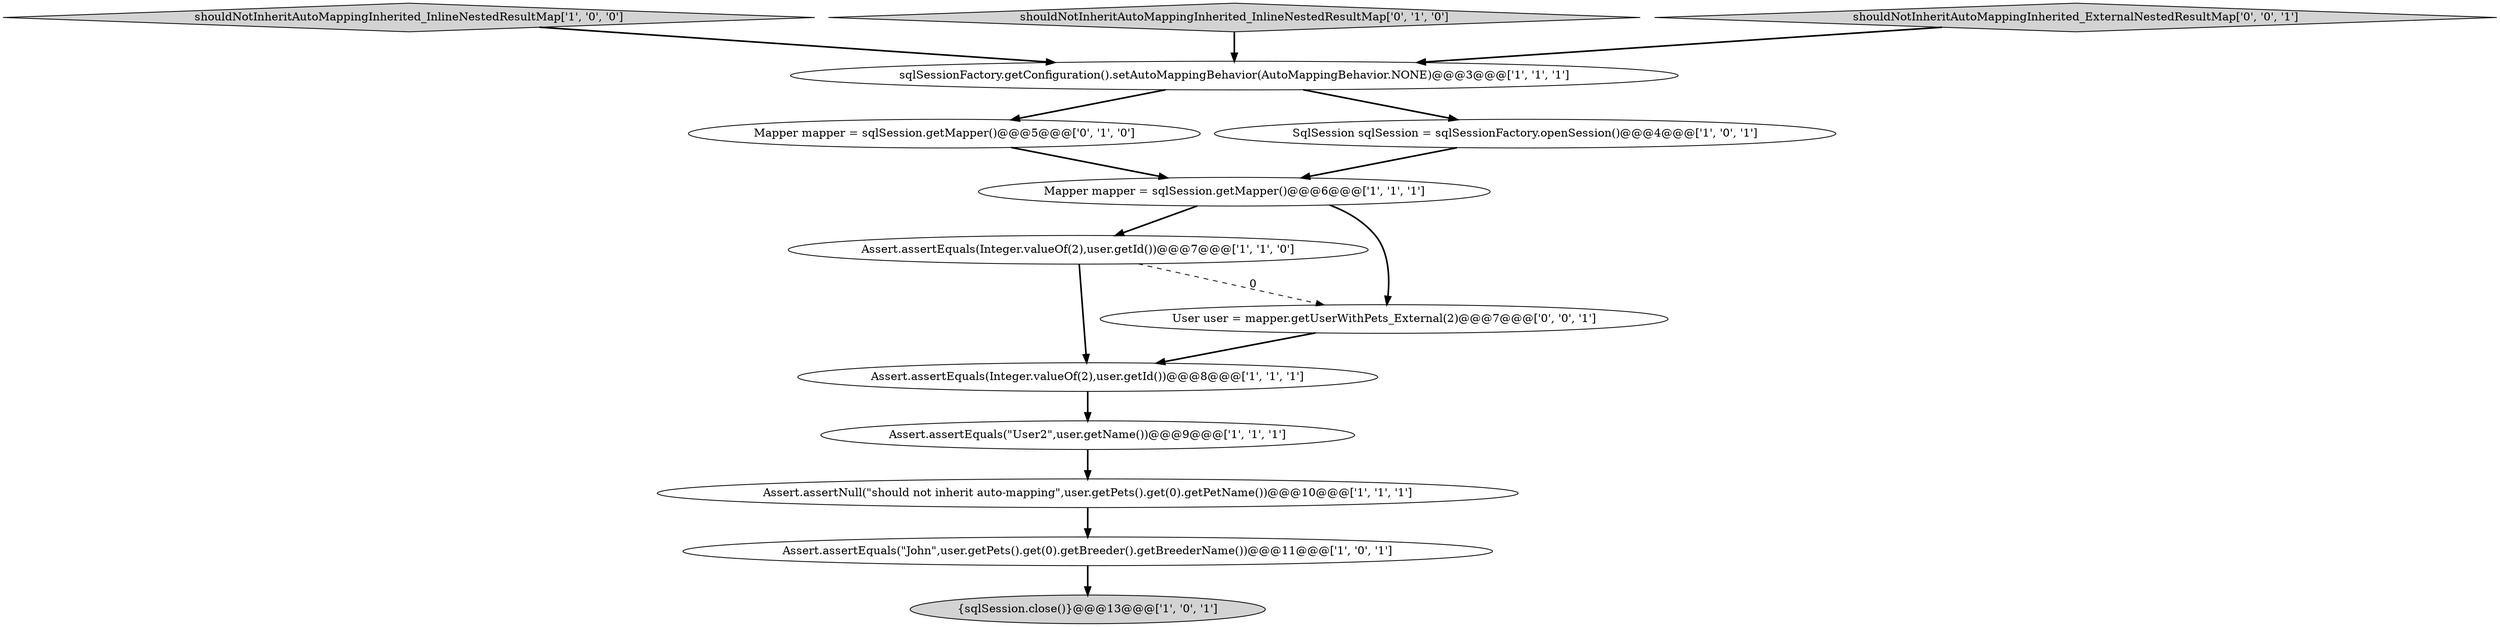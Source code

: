 digraph {
6 [style = filled, label = "sqlSessionFactory.getConfiguration().setAutoMappingBehavior(AutoMappingBehavior.NONE)@@@3@@@['1', '1', '1']", fillcolor = white, shape = ellipse image = "AAA0AAABBB1BBB"];
11 [style = filled, label = "Mapper mapper = sqlSession.getMapper()@@@5@@@['0', '1', '0']", fillcolor = white, shape = ellipse image = "AAA0AAABBB2BBB"];
4 [style = filled, label = "Assert.assertEquals(Integer.valueOf(2),user.getId())@@@7@@@['1', '1', '0']", fillcolor = white, shape = ellipse image = "AAA0AAABBB1BBB"];
5 [style = filled, label = "shouldNotInheritAutoMappingInherited_InlineNestedResultMap['1', '0', '0']", fillcolor = lightgray, shape = diamond image = "AAA0AAABBB1BBB"];
8 [style = filled, label = "{sqlSession.close()}@@@13@@@['1', '0', '1']", fillcolor = lightgray, shape = ellipse image = "AAA0AAABBB1BBB"];
1 [style = filled, label = "Mapper mapper = sqlSession.getMapper()@@@6@@@['1', '1', '1']", fillcolor = white, shape = ellipse image = "AAA0AAABBB1BBB"];
3 [style = filled, label = "SqlSession sqlSession = sqlSessionFactory.openSession()@@@4@@@['1', '0', '1']", fillcolor = white, shape = ellipse image = "AAA0AAABBB1BBB"];
13 [style = filled, label = "User user = mapper.getUserWithPets_External(2)@@@7@@@['0', '0', '1']", fillcolor = white, shape = ellipse image = "AAA0AAABBB3BBB"];
10 [style = filled, label = "shouldNotInheritAutoMappingInherited_InlineNestedResultMap['0', '1', '0']", fillcolor = lightgray, shape = diamond image = "AAA0AAABBB2BBB"];
7 [style = filled, label = "Assert.assertNull(\"should not inherit auto-mapping\",user.getPets().get(0).getPetName())@@@10@@@['1', '1', '1']", fillcolor = white, shape = ellipse image = "AAA0AAABBB1BBB"];
9 [style = filled, label = "Assert.assertEquals(Integer.valueOf(2),user.getId())@@@8@@@['1', '1', '1']", fillcolor = white, shape = ellipse image = "AAA0AAABBB1BBB"];
12 [style = filled, label = "shouldNotInheritAutoMappingInherited_ExternalNestedResultMap['0', '0', '1']", fillcolor = lightgray, shape = diamond image = "AAA0AAABBB3BBB"];
2 [style = filled, label = "Assert.assertEquals(\"User2\",user.getName())@@@9@@@['1', '1', '1']", fillcolor = white, shape = ellipse image = "AAA0AAABBB1BBB"];
0 [style = filled, label = "Assert.assertEquals(\"John\",user.getPets().get(0).getBreeder().getBreederName())@@@11@@@['1', '0', '1']", fillcolor = white, shape = ellipse image = "AAA0AAABBB1BBB"];
4->9 [style = bold, label=""];
6->3 [style = bold, label=""];
1->4 [style = bold, label=""];
7->0 [style = bold, label=""];
13->9 [style = bold, label=""];
2->7 [style = bold, label=""];
5->6 [style = bold, label=""];
4->13 [style = dashed, label="0"];
3->1 [style = bold, label=""];
12->6 [style = bold, label=""];
9->2 [style = bold, label=""];
11->1 [style = bold, label=""];
10->6 [style = bold, label=""];
1->13 [style = bold, label=""];
6->11 [style = bold, label=""];
0->8 [style = bold, label=""];
}
